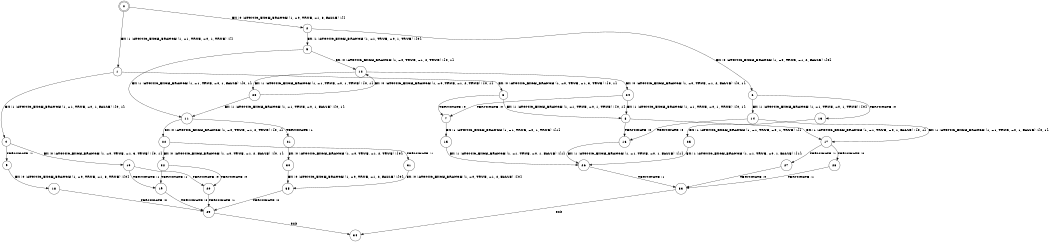 digraph BCG {
size = "7, 10.5";
center = TRUE;
node [shape = circle];
0 [peripheries = 2];
0 -> 1 [label = "EX !1 !ATOMIC_EXCH_BRANCH (1, +1, TRUE, +0, 1, TRUE) !{}"];
0 -> 2 [label = "EX !0 !ATOMIC_EXCH_BRANCH (1, +0, TRUE, +1, 3, FALSE) !{}"];
1 -> 3 [label = "EX !0 !ATOMIC_EXCH_BRANCH (1, +0, TRUE, +1, 3, TRUE) !{0, 1}"];
1 -> 4 [label = "EX !1 !ATOMIC_EXCH_BRANCH (1, +1, TRUE, +0, 1, FALSE) !{0, 1}"];
2 -> 5 [label = "EX !1 !ATOMIC_EXCH_BRANCH (1, +1, TRUE, +0, 1, TRUE) !{0}"];
2 -> 6 [label = "EX !0 !ATOMIC_EXCH_BRANCH (1, +0, TRUE, +1, 2, FALSE) !{0}"];
3 -> 7 [label = "TERMINATE !0"];
3 -> 8 [label = "EX !1 !ATOMIC_EXCH_BRANCH (1, +1, TRUE, +0, 1, TRUE) !{0, 1}"];
4 -> 9 [label = "TERMINATE !1"];
4 -> 10 [label = "EX !0 !ATOMIC_EXCH_BRANCH (1, +0, TRUE, +1, 3, TRUE) !{0, 1}"];
5 -> 11 [label = "EX !1 !ATOMIC_EXCH_BRANCH (1, +1, TRUE, +0, 1, FALSE) !{0, 1}"];
5 -> 12 [label = "EX !0 !ATOMIC_EXCH_BRANCH (1, +0, TRUE, +1, 2, TRUE) !{0, 1}"];
6 -> 13 [label = "TERMINATE !0"];
6 -> 14 [label = "EX !1 !ATOMIC_EXCH_BRANCH (1, +1, TRUE, +0, 1, TRUE) !{0}"];
7 -> 15 [label = "EX !1 !ATOMIC_EXCH_BRANCH (1, +1, TRUE, +0, 1, TRUE) !{1}"];
8 -> 16 [label = "TERMINATE !0"];
8 -> 17 [label = "EX !1 !ATOMIC_EXCH_BRANCH (1, +1, TRUE, +0, 1, FALSE) !{0, 1}"];
9 -> 18 [label = "EX !0 !ATOMIC_EXCH_BRANCH (1, +0, TRUE, +1, 3, TRUE) !{0}"];
10 -> 19 [label = "TERMINATE !1"];
10 -> 20 [label = "TERMINATE !0"];
11 -> 21 [label = "TERMINATE !1"];
11 -> 22 [label = "EX !0 !ATOMIC_EXCH_BRANCH (1, +0, TRUE, +1, 2, TRUE) !{0, 1}"];
12 -> 23 [label = "EX !1 !ATOMIC_EXCH_BRANCH (1, +1, TRUE, +0, 1, TRUE) !{0, 1}"];
12 -> 24 [label = "EX !0 !ATOMIC_EXCH_BRANCH (1, +0, TRUE, +1, 2, FALSE) !{0, 1}"];
13 -> 25 [label = "EX !1 !ATOMIC_EXCH_BRANCH (1, +1, TRUE, +0, 1, TRUE) !{}"];
14 -> 16 [label = "TERMINATE !0"];
14 -> 17 [label = "EX !1 !ATOMIC_EXCH_BRANCH (1, +1, TRUE, +0, 1, FALSE) !{0, 1}"];
15 -> 26 [label = "EX !1 !ATOMIC_EXCH_BRANCH (1, +1, TRUE, +0, 1, FALSE) !{1}"];
16 -> 26 [label = "EX !1 !ATOMIC_EXCH_BRANCH (1, +1, TRUE, +0, 1, FALSE) !{1}"];
17 -> 27 [label = "TERMINATE !1"];
17 -> 28 [label = "TERMINATE !0"];
18 -> 29 [label = "TERMINATE !0"];
19 -> 29 [label = "TERMINATE !0"];
20 -> 29 [label = "TERMINATE !1"];
21 -> 30 [label = "EX !0 !ATOMIC_EXCH_BRANCH (1, +0, TRUE, +1, 2, TRUE) !{0}"];
22 -> 31 [label = "TERMINATE !1"];
22 -> 32 [label = "EX !0 !ATOMIC_EXCH_BRANCH (1, +0, TRUE, +1, 2, FALSE) !{0, 1}"];
23 -> 11 [label = "EX !1 !ATOMIC_EXCH_BRANCH (1, +1, TRUE, +0, 1, FALSE) !{0, 1}"];
23 -> 12 [label = "EX !0 !ATOMIC_EXCH_BRANCH (1, +0, TRUE, +1, 2, TRUE) !{0, 1}"];
24 -> 7 [label = "TERMINATE !0"];
24 -> 8 [label = "EX !1 !ATOMIC_EXCH_BRANCH (1, +1, TRUE, +0, 1, TRUE) !{0, 1}"];
25 -> 26 [label = "EX !1 !ATOMIC_EXCH_BRANCH (1, +1, TRUE, +0, 1, FALSE) !{1}"];
26 -> 33 [label = "TERMINATE !1"];
27 -> 33 [label = "TERMINATE !0"];
28 -> 33 [label = "TERMINATE !1"];
29 -> 34 [label = "exit"];
30 -> 35 [label = "EX !0 !ATOMIC_EXCH_BRANCH (1, +0, TRUE, +1, 2, FALSE) !{0}"];
31 -> 35 [label = "EX !0 !ATOMIC_EXCH_BRANCH (1, +0, TRUE, +1, 2, FALSE) !{0}"];
32 -> 19 [label = "TERMINATE !1"];
32 -> 20 [label = "TERMINATE !0"];
33 -> 34 [label = "exit"];
35 -> 29 [label = "TERMINATE !0"];
}

